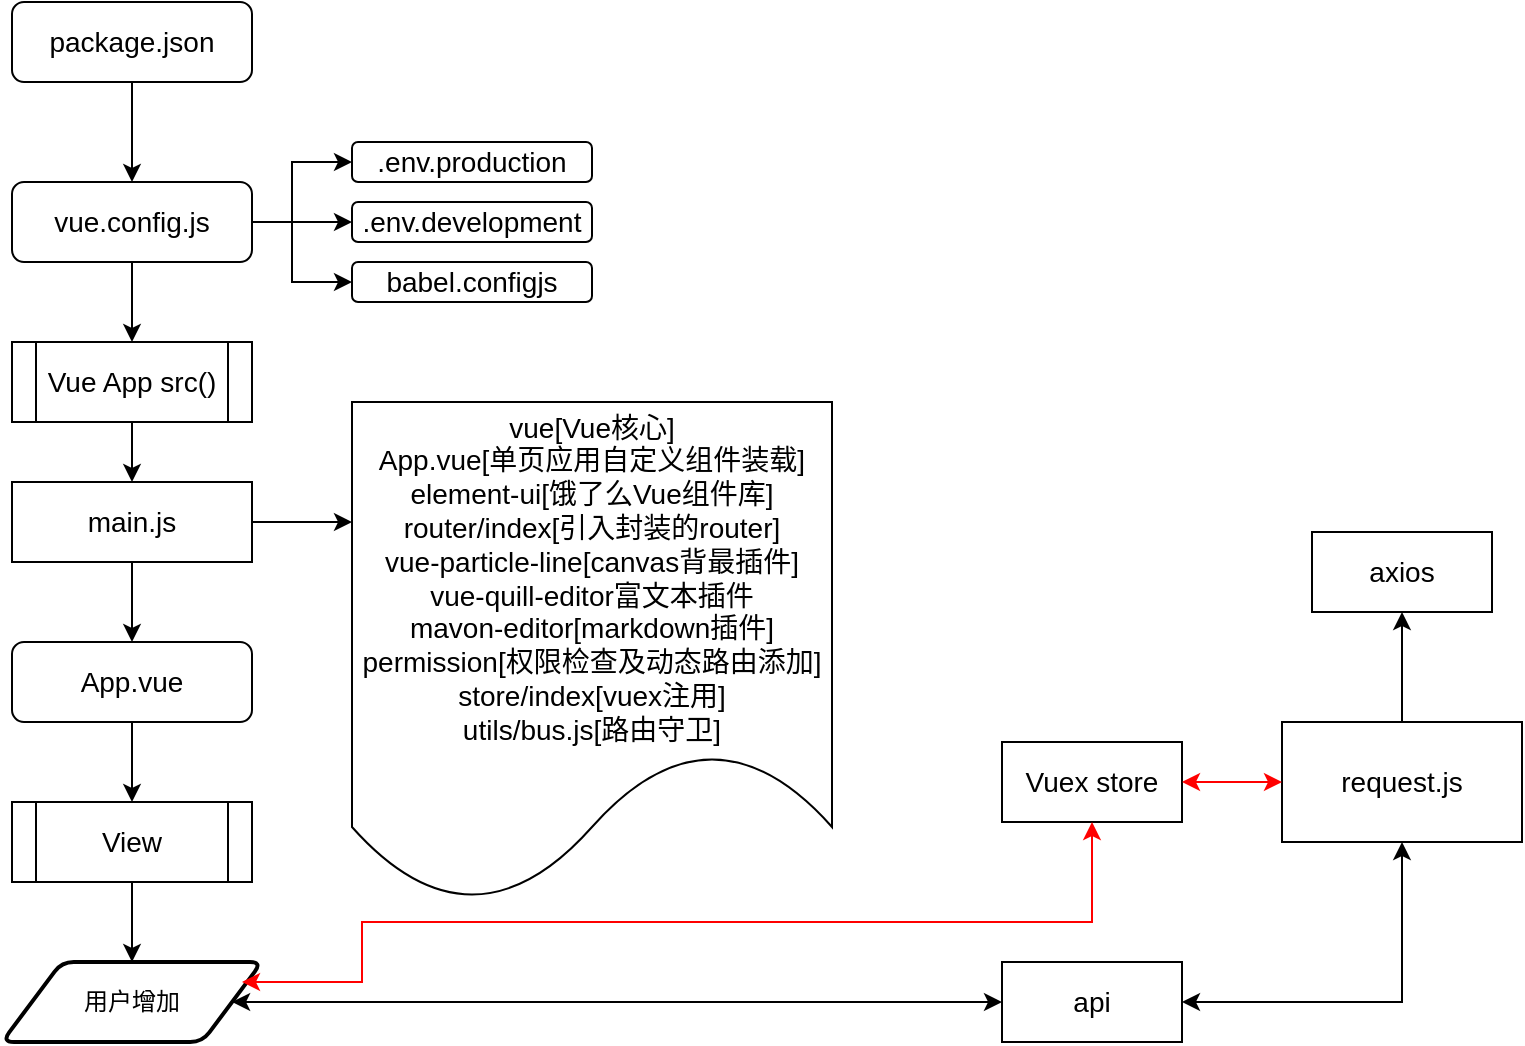 <mxfile version="24.7.1" type="github">
  <diagram id="C5RBs43oDa-KdzZeNtuy" name="Page-1">
    <mxGraphModel dx="2074" dy="1098" grid="1" gridSize="10" guides="1" tooltips="1" connect="1" arrows="1" fold="1" page="1" pageScale="1" pageWidth="827" pageHeight="1169" math="0" shadow="0">
      <root>
        <mxCell id="WIyWlLk6GJQsqaUBKTNV-0" />
        <mxCell id="WIyWlLk6GJQsqaUBKTNV-1" parent="WIyWlLk6GJQsqaUBKTNV-0" />
        <mxCell id="WIyWlLk6GJQsqaUBKTNV-3" value="&lt;font style=&quot;font-size: 14px;&quot;&gt;package.json&lt;/font&gt;" style="rounded=1;whiteSpace=wrap;html=1;fontSize=12;glass=0;strokeWidth=1;shadow=0;" parent="WIyWlLk6GJQsqaUBKTNV-1" vertex="1">
          <mxGeometry x="65" y="300" width="120" height="40" as="geometry" />
        </mxCell>
        <mxCell id="WIyWlLk6GJQsqaUBKTNV-7" value="&lt;font style=&quot;font-size: 14px;&quot;&gt;.env.development&lt;/font&gt;" style="rounded=1;whiteSpace=wrap;html=1;fontSize=12;glass=0;strokeWidth=1;shadow=0;" parent="WIyWlLk6GJQsqaUBKTNV-1" vertex="1">
          <mxGeometry x="235" y="400" width="120" height="20" as="geometry" />
        </mxCell>
        <mxCell id="WIyWlLk6GJQsqaUBKTNV-11" value="&lt;font style=&quot;font-size: 14px;&quot;&gt;App.vue&lt;/font&gt;" style="rounded=1;whiteSpace=wrap;html=1;fontSize=12;glass=0;strokeWidth=1;shadow=0;" parent="WIyWlLk6GJQsqaUBKTNV-1" vertex="1">
          <mxGeometry x="65" y="620" width="120" height="40" as="geometry" />
        </mxCell>
        <mxCell id="WIyWlLk6GJQsqaUBKTNV-12" value="&lt;font style=&quot;font-size: 14px;&quot;&gt;babel.configjs&lt;/font&gt;" style="rounded=1;whiteSpace=wrap;html=1;fontSize=12;glass=0;strokeWidth=1;shadow=0;" parent="WIyWlLk6GJQsqaUBKTNV-1" vertex="1">
          <mxGeometry x="235" y="430" width="120" height="20" as="geometry" />
        </mxCell>
        <mxCell id="3eomh0uTRHAgOvLyaNHg-0" value="&lt;font style=&quot;font-size: 14px;&quot;&gt;vue.config.js&lt;/font&gt;" style="rounded=1;whiteSpace=wrap;html=1;fontSize=12;glass=0;strokeWidth=1;shadow=0;" vertex="1" parent="WIyWlLk6GJQsqaUBKTNV-1">
          <mxGeometry x="65" y="390" width="120" height="40" as="geometry" />
        </mxCell>
        <mxCell id="3eomh0uTRHAgOvLyaNHg-2" value="&lt;font style=&quot;font-size: 14px;&quot;&gt;Vue App src()&lt;/font&gt;" style="shape=process;whiteSpace=wrap;html=1;backgroundOutline=1;" vertex="1" parent="WIyWlLk6GJQsqaUBKTNV-1">
          <mxGeometry x="65" y="470" width="120" height="40" as="geometry" />
        </mxCell>
        <mxCell id="3eomh0uTRHAgOvLyaNHg-4" value="&lt;font style=&quot;font-size: 14px;&quot;&gt;main.js&lt;/font&gt;" style="rounded=0;whiteSpace=wrap;html=1;" vertex="1" parent="WIyWlLk6GJQsqaUBKTNV-1">
          <mxGeometry x="65" y="540" width="120" height="40" as="geometry" />
        </mxCell>
        <mxCell id="3eomh0uTRHAgOvLyaNHg-8" value="" style="endArrow=classic;html=1;rounded=0;exitX=0.5;exitY=1;exitDx=0;exitDy=0;entryX=0.5;entryY=0;entryDx=0;entryDy=0;" edge="1" parent="WIyWlLk6GJQsqaUBKTNV-1" source="WIyWlLk6GJQsqaUBKTNV-3" target="3eomh0uTRHAgOvLyaNHg-0">
          <mxGeometry width="50" height="50" relative="1" as="geometry">
            <mxPoint x="295" y="810" as="sourcePoint" />
            <mxPoint x="345" y="760" as="targetPoint" />
          </mxGeometry>
        </mxCell>
        <mxCell id="3eomh0uTRHAgOvLyaNHg-9" value="" style="endArrow=classic;html=1;rounded=0;entryX=0.5;entryY=0;entryDx=0;entryDy=0;" edge="1" parent="WIyWlLk6GJQsqaUBKTNV-1" target="3eomh0uTRHAgOvLyaNHg-2">
          <mxGeometry width="50" height="50" relative="1" as="geometry">
            <mxPoint x="125" y="430" as="sourcePoint" />
            <mxPoint x="135" y="400" as="targetPoint" />
          </mxGeometry>
        </mxCell>
        <mxCell id="3eomh0uTRHAgOvLyaNHg-10" value="" style="endArrow=classic;html=1;rounded=0;exitX=0.5;exitY=1;exitDx=0;exitDy=0;entryX=0.5;entryY=0;entryDx=0;entryDy=0;" edge="1" parent="WIyWlLk6GJQsqaUBKTNV-1" source="3eomh0uTRHAgOvLyaNHg-2" target="3eomh0uTRHAgOvLyaNHg-4">
          <mxGeometry width="50" height="50" relative="1" as="geometry">
            <mxPoint x="145" y="360" as="sourcePoint" />
            <mxPoint x="145" y="410" as="targetPoint" />
          </mxGeometry>
        </mxCell>
        <mxCell id="3eomh0uTRHAgOvLyaNHg-11" value="" style="endArrow=classic;html=1;rounded=0;exitX=0.5;exitY=1;exitDx=0;exitDy=0;entryX=0.5;entryY=0;entryDx=0;entryDy=0;exitPerimeter=0;" edge="1" parent="WIyWlLk6GJQsqaUBKTNV-1" source="3eomh0uTRHAgOvLyaNHg-4" target="WIyWlLk6GJQsqaUBKTNV-11">
          <mxGeometry width="50" height="50" relative="1" as="geometry">
            <mxPoint x="155" y="370" as="sourcePoint" />
            <mxPoint x="155" y="420" as="targetPoint" />
          </mxGeometry>
        </mxCell>
        <mxCell id="3eomh0uTRHAgOvLyaNHg-12" value="" style="endArrow=classic;html=1;rounded=0;exitX=0.5;exitY=1;exitDx=0;exitDy=0;entryX=0.5;entryY=0;entryDx=0;entryDy=0;" edge="1" parent="WIyWlLk6GJQsqaUBKTNV-1" source="WIyWlLk6GJQsqaUBKTNV-11" target="3eomh0uTRHAgOvLyaNHg-14">
          <mxGeometry width="50" height="50" relative="1" as="geometry">
            <mxPoint x="165" y="380" as="sourcePoint" />
            <mxPoint x="165" y="430" as="targetPoint" />
          </mxGeometry>
        </mxCell>
        <mxCell id="3eomh0uTRHAgOvLyaNHg-14" value="&lt;font style=&quot;font-size: 14px;&quot;&gt;View&lt;/font&gt;" style="shape=process;whiteSpace=wrap;html=1;backgroundOutline=1;" vertex="1" parent="WIyWlLk6GJQsqaUBKTNV-1">
          <mxGeometry x="65" y="700" width="120" height="40" as="geometry" />
        </mxCell>
        <mxCell id="3eomh0uTRHAgOvLyaNHg-15" value="&lt;font style=&quot;font-size: 14px;&quot;&gt;.env.production&lt;/font&gt;" style="rounded=1;whiteSpace=wrap;html=1;fontSize=12;glass=0;strokeWidth=1;shadow=0;" vertex="1" parent="WIyWlLk6GJQsqaUBKTNV-1">
          <mxGeometry x="235" y="370" width="120" height="20" as="geometry" />
        </mxCell>
        <mxCell id="3eomh0uTRHAgOvLyaNHg-16" value="" style="endArrow=classic;html=1;rounded=0;exitX=1;exitY=0.5;exitDx=0;exitDy=0;entryX=0;entryY=0.5;entryDx=0;entryDy=0;" edge="1" parent="WIyWlLk6GJQsqaUBKTNV-1" source="3eomh0uTRHAgOvLyaNHg-0" target="WIyWlLk6GJQsqaUBKTNV-7">
          <mxGeometry width="50" height="50" relative="1" as="geometry">
            <mxPoint x="295" y="690" as="sourcePoint" />
            <mxPoint x="345" y="640" as="targetPoint" />
          </mxGeometry>
        </mxCell>
        <mxCell id="3eomh0uTRHAgOvLyaNHg-17" value="" style="endArrow=classic;html=1;rounded=0;exitX=1;exitY=0.5;exitDx=0;exitDy=0;entryX=0;entryY=0.5;entryDx=0;entryDy=0;" edge="1" parent="WIyWlLk6GJQsqaUBKTNV-1" source="3eomh0uTRHAgOvLyaNHg-0" target="WIyWlLk6GJQsqaUBKTNV-12">
          <mxGeometry width="50" height="50" relative="1" as="geometry">
            <mxPoint x="195" y="420" as="sourcePoint" />
            <mxPoint x="245" y="420" as="targetPoint" />
            <Array as="points">
              <mxPoint x="205" y="410" />
              <mxPoint x="205" y="440" />
            </Array>
          </mxGeometry>
        </mxCell>
        <mxCell id="3eomh0uTRHAgOvLyaNHg-18" value="" style="endArrow=classic;html=1;rounded=0;exitX=1;exitY=0.5;exitDx=0;exitDy=0;entryX=0;entryY=0.5;entryDx=0;entryDy=0;" edge="1" parent="WIyWlLk6GJQsqaUBKTNV-1" source="3eomh0uTRHAgOvLyaNHg-0" target="3eomh0uTRHAgOvLyaNHg-15">
          <mxGeometry width="50" height="50" relative="1" as="geometry">
            <mxPoint x="205" y="430" as="sourcePoint" />
            <mxPoint x="255" y="430" as="targetPoint" />
            <Array as="points">
              <mxPoint x="205" y="410" />
              <mxPoint x="205" y="380" />
            </Array>
          </mxGeometry>
        </mxCell>
        <mxCell id="3eomh0uTRHAgOvLyaNHg-19" value="&lt;font style=&quot;font-size: 14px;&quot;&gt;vue[Vue核心]&lt;/font&gt;&lt;div style=&quot;font-size: 14px;&quot;&gt;&lt;font style=&quot;font-size: 14px;&quot;&gt;App.vue[单页应用自定义组件装载]&lt;/font&gt;&lt;/div&gt;&lt;div style=&quot;font-size: 14px;&quot;&gt;&lt;font style=&quot;font-size: 14px;&quot;&gt;element-ui[饿了么Vue组件库]&lt;/font&gt;&lt;/div&gt;&lt;div style=&quot;font-size: 14px;&quot;&gt;&lt;font style=&quot;font-size: 14px;&quot;&gt;router/index[引入封装的router]&lt;/font&gt;&lt;/div&gt;&lt;div style=&quot;font-size: 14px;&quot;&gt;&lt;font style=&quot;font-size: 14px;&quot;&gt;vue-particle-line[canvas背最插件]&lt;/font&gt;&lt;/div&gt;&lt;div style=&quot;font-size: 14px;&quot;&gt;&lt;font style=&quot;font-size: 14px;&quot;&gt;vue-quill-editor富文本插件&lt;/font&gt;&lt;/div&gt;&lt;div style=&quot;font-size: 14px;&quot;&gt;&lt;font style=&quot;font-size: 14px;&quot;&gt;mavon-editor[markdown插件]&lt;/font&gt;&lt;/div&gt;&lt;div style=&quot;font-size: 14px;&quot;&gt;&lt;font style=&quot;font-size: 14px;&quot;&gt;permission[权限检查及动态路由添加]&lt;/font&gt;&lt;/div&gt;&lt;div style=&quot;font-size: 14px;&quot;&gt;&lt;font style=&quot;font-size: 14px;&quot;&gt;store/index[vuex注用]&lt;/font&gt;&lt;/div&gt;&lt;div style=&quot;font-size: 14px;&quot;&gt;&lt;font style=&quot;font-size: 14px;&quot;&gt;utils/bus.js[路由守卫]&lt;/font&gt;&lt;/div&gt;" style="shape=document;whiteSpace=wrap;html=1;boundedLbl=1;" vertex="1" parent="WIyWlLk6GJQsqaUBKTNV-1">
          <mxGeometry x="235" y="500" width="240" height="250" as="geometry" />
        </mxCell>
        <mxCell id="3eomh0uTRHAgOvLyaNHg-20" value="" style="endArrow=classic;html=1;rounded=0;exitX=1;exitY=0.5;exitDx=0;exitDy=0;" edge="1" parent="WIyWlLk6GJQsqaUBKTNV-1" source="3eomh0uTRHAgOvLyaNHg-4">
          <mxGeometry width="50" height="50" relative="1" as="geometry">
            <mxPoint x="295" y="760" as="sourcePoint" />
            <mxPoint x="235" y="560" as="targetPoint" />
          </mxGeometry>
        </mxCell>
        <mxCell id="3eomh0uTRHAgOvLyaNHg-21" value="用户增加" style="shape=parallelogram;html=1;strokeWidth=2;perimeter=parallelogramPerimeter;whiteSpace=wrap;rounded=1;arcSize=12;size=0.23;" vertex="1" parent="WIyWlLk6GJQsqaUBKTNV-1">
          <mxGeometry x="60" y="780" width="130" height="40" as="geometry" />
        </mxCell>
        <mxCell id="3eomh0uTRHAgOvLyaNHg-22" value="&lt;font style=&quot;font-size: 14px;&quot;&gt;api&lt;/font&gt;" style="rounded=0;whiteSpace=wrap;html=1;" vertex="1" parent="WIyWlLk6GJQsqaUBKTNV-1">
          <mxGeometry x="560" y="780" width="90" height="40" as="geometry" />
        </mxCell>
        <mxCell id="3eomh0uTRHAgOvLyaNHg-23" value="&lt;font style=&quot;font-size: 14px;&quot;&gt;request.js&lt;/font&gt;" style="rounded=0;whiteSpace=wrap;html=1;" vertex="1" parent="WIyWlLk6GJQsqaUBKTNV-1">
          <mxGeometry x="700" y="660" width="120" height="60" as="geometry" />
        </mxCell>
        <mxCell id="3eomh0uTRHAgOvLyaNHg-24" value="&lt;font style=&quot;font-size: 14px;&quot;&gt;axios&lt;/font&gt;" style="rounded=0;whiteSpace=wrap;html=1;" vertex="1" parent="WIyWlLk6GJQsqaUBKTNV-1">
          <mxGeometry x="715" y="565" width="90" height="40" as="geometry" />
        </mxCell>
        <mxCell id="3eomh0uTRHAgOvLyaNHg-27" value="" style="endArrow=classic;html=1;rounded=0;exitX=0.5;exitY=0;exitDx=0;exitDy=0;entryX=0.5;entryY=1;entryDx=0;entryDy=0;" edge="1" parent="WIyWlLk6GJQsqaUBKTNV-1" source="3eomh0uTRHAgOvLyaNHg-23" target="3eomh0uTRHAgOvLyaNHg-24">
          <mxGeometry width="50" height="50" relative="1" as="geometry">
            <mxPoint x="195" y="820" as="sourcePoint" />
            <mxPoint x="595" y="820" as="targetPoint" />
          </mxGeometry>
        </mxCell>
        <mxCell id="3eomh0uTRHAgOvLyaNHg-28" value="&lt;span style=&quot;font-size: 14px;&quot;&gt;Vuex store&lt;/span&gt;" style="rounded=0;whiteSpace=wrap;html=1;" vertex="1" parent="WIyWlLk6GJQsqaUBKTNV-1">
          <mxGeometry x="560" y="670" width="90" height="40" as="geometry" />
        </mxCell>
        <mxCell id="3eomh0uTRHAgOvLyaNHg-32" value="" style="endArrow=classic;startArrow=classic;html=1;rounded=0;exitX=1;exitY=0.5;exitDx=0;exitDy=0;entryX=0;entryY=0.5;entryDx=0;entryDy=0;" edge="1" parent="WIyWlLk6GJQsqaUBKTNV-1" source="3eomh0uTRHAgOvLyaNHg-21" target="3eomh0uTRHAgOvLyaNHg-22">
          <mxGeometry width="50" height="50" relative="1" as="geometry">
            <mxPoint x="390" y="650" as="sourcePoint" />
            <mxPoint x="440" y="600" as="targetPoint" />
          </mxGeometry>
        </mxCell>
        <mxCell id="3eomh0uTRHAgOvLyaNHg-33" value="" style="endArrow=classic;startArrow=classic;html=1;rounded=0;exitX=1;exitY=0.5;exitDx=0;exitDy=0;entryX=0.5;entryY=1;entryDx=0;entryDy=0;" edge="1" parent="WIyWlLk6GJQsqaUBKTNV-1" source="3eomh0uTRHAgOvLyaNHg-22" target="3eomh0uTRHAgOvLyaNHg-23">
          <mxGeometry width="50" height="50" relative="1" as="geometry">
            <mxPoint x="185" y="810" as="sourcePoint" />
            <mxPoint x="585" y="810" as="targetPoint" />
            <Array as="points">
              <mxPoint x="760" y="800" />
            </Array>
          </mxGeometry>
        </mxCell>
        <mxCell id="3eomh0uTRHAgOvLyaNHg-34" value="" style="endArrow=classic;startArrow=classic;html=1;rounded=0;exitX=0;exitY=0.5;exitDx=0;exitDy=0;entryX=1;entryY=0.5;entryDx=0;entryDy=0;strokeColor=#FF0000;" edge="1" parent="WIyWlLk6GJQsqaUBKTNV-1" source="3eomh0uTRHAgOvLyaNHg-23" target="3eomh0uTRHAgOvLyaNHg-28">
          <mxGeometry width="50" height="50" relative="1" as="geometry">
            <mxPoint x="675" y="810" as="sourcePoint" />
            <mxPoint x="770" y="730" as="targetPoint" />
            <Array as="points" />
          </mxGeometry>
        </mxCell>
        <mxCell id="3eomh0uTRHAgOvLyaNHg-35" value="" style="endArrow=classic;startArrow=classic;html=1;rounded=0;entryX=0.5;entryY=1;entryDx=0;entryDy=0;strokeColor=#FF0000;" edge="1" parent="WIyWlLk6GJQsqaUBKTNV-1" target="3eomh0uTRHAgOvLyaNHg-28">
          <mxGeometry width="50" height="50" relative="1" as="geometry">
            <mxPoint x="180" y="790" as="sourcePoint" />
            <mxPoint x="660" y="700" as="targetPoint" />
            <Array as="points">
              <mxPoint x="240" y="790" />
              <mxPoint x="240" y="760" />
              <mxPoint x="605" y="760" />
            </Array>
          </mxGeometry>
        </mxCell>
        <mxCell id="3eomh0uTRHAgOvLyaNHg-36" value="" style="endArrow=classic;html=1;rounded=0;exitX=0.5;exitY=1;exitDx=0;exitDy=0;entryX=0.5;entryY=0;entryDx=0;entryDy=0;" edge="1" parent="WIyWlLk6GJQsqaUBKTNV-1" source="3eomh0uTRHAgOvLyaNHg-14" target="3eomh0uTRHAgOvLyaNHg-21">
          <mxGeometry width="50" height="50" relative="1" as="geometry">
            <mxPoint x="135" y="670" as="sourcePoint" />
            <mxPoint x="135" y="710" as="targetPoint" />
          </mxGeometry>
        </mxCell>
      </root>
    </mxGraphModel>
  </diagram>
</mxfile>
